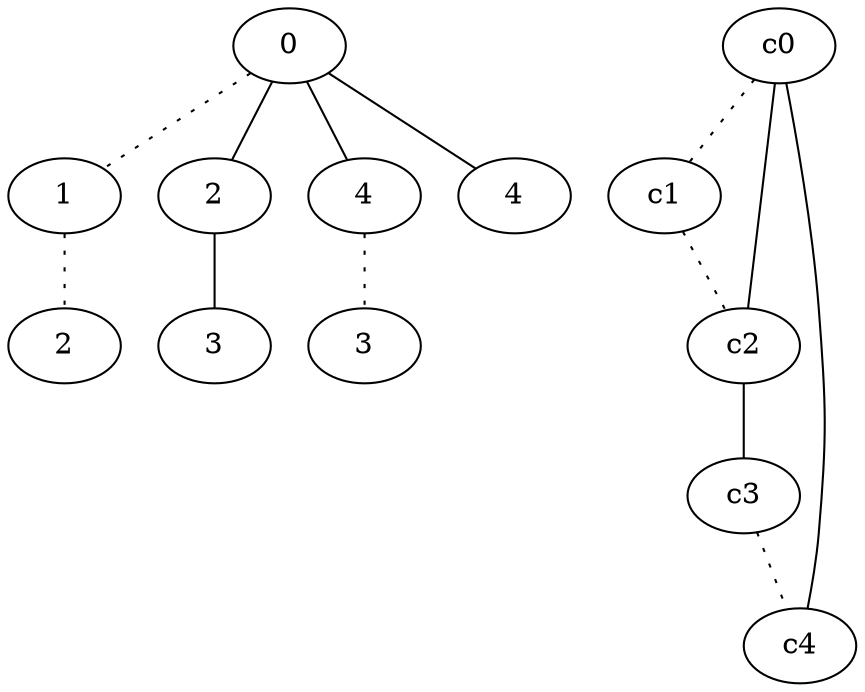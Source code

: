 graph {
a0[label=0];
a1[label=1];
a2[label=2];
a3[label=2];
a4[label=3];
a5[label=4];
a6[label=3];
a7[label=4];
a0 -- a1 [style=dotted];
a0 -- a3;
a0 -- a5;
a0 -- a7;
a1 -- a2 [style=dotted];
a3 -- a4;
a5 -- a6 [style=dotted];
c0 -- c1 [style=dotted];
c0 -- c2;
c0 -- c4;
c1 -- c2 [style=dotted];
c2 -- c3;
c3 -- c4 [style=dotted];
}
